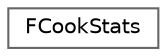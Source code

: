 digraph "Graphical Class Hierarchy"
{
 // INTERACTIVE_SVG=YES
 // LATEX_PDF_SIZE
  bgcolor="transparent";
  edge [fontname=Helvetica,fontsize=10,labelfontname=Helvetica,labelfontsize=10];
  node [fontname=Helvetica,fontsize=10,shape=box,height=0.2,width=0.4];
  rankdir="LR";
  Node0 [id="Node000000",label="FCookStats",height=0.2,width=0.4,color="grey40", fillcolor="white", style="filled",URL="$da/dee/classFCookStats.html",tooltip="Shared code to provide some common cook telemetry functionality."];
}
